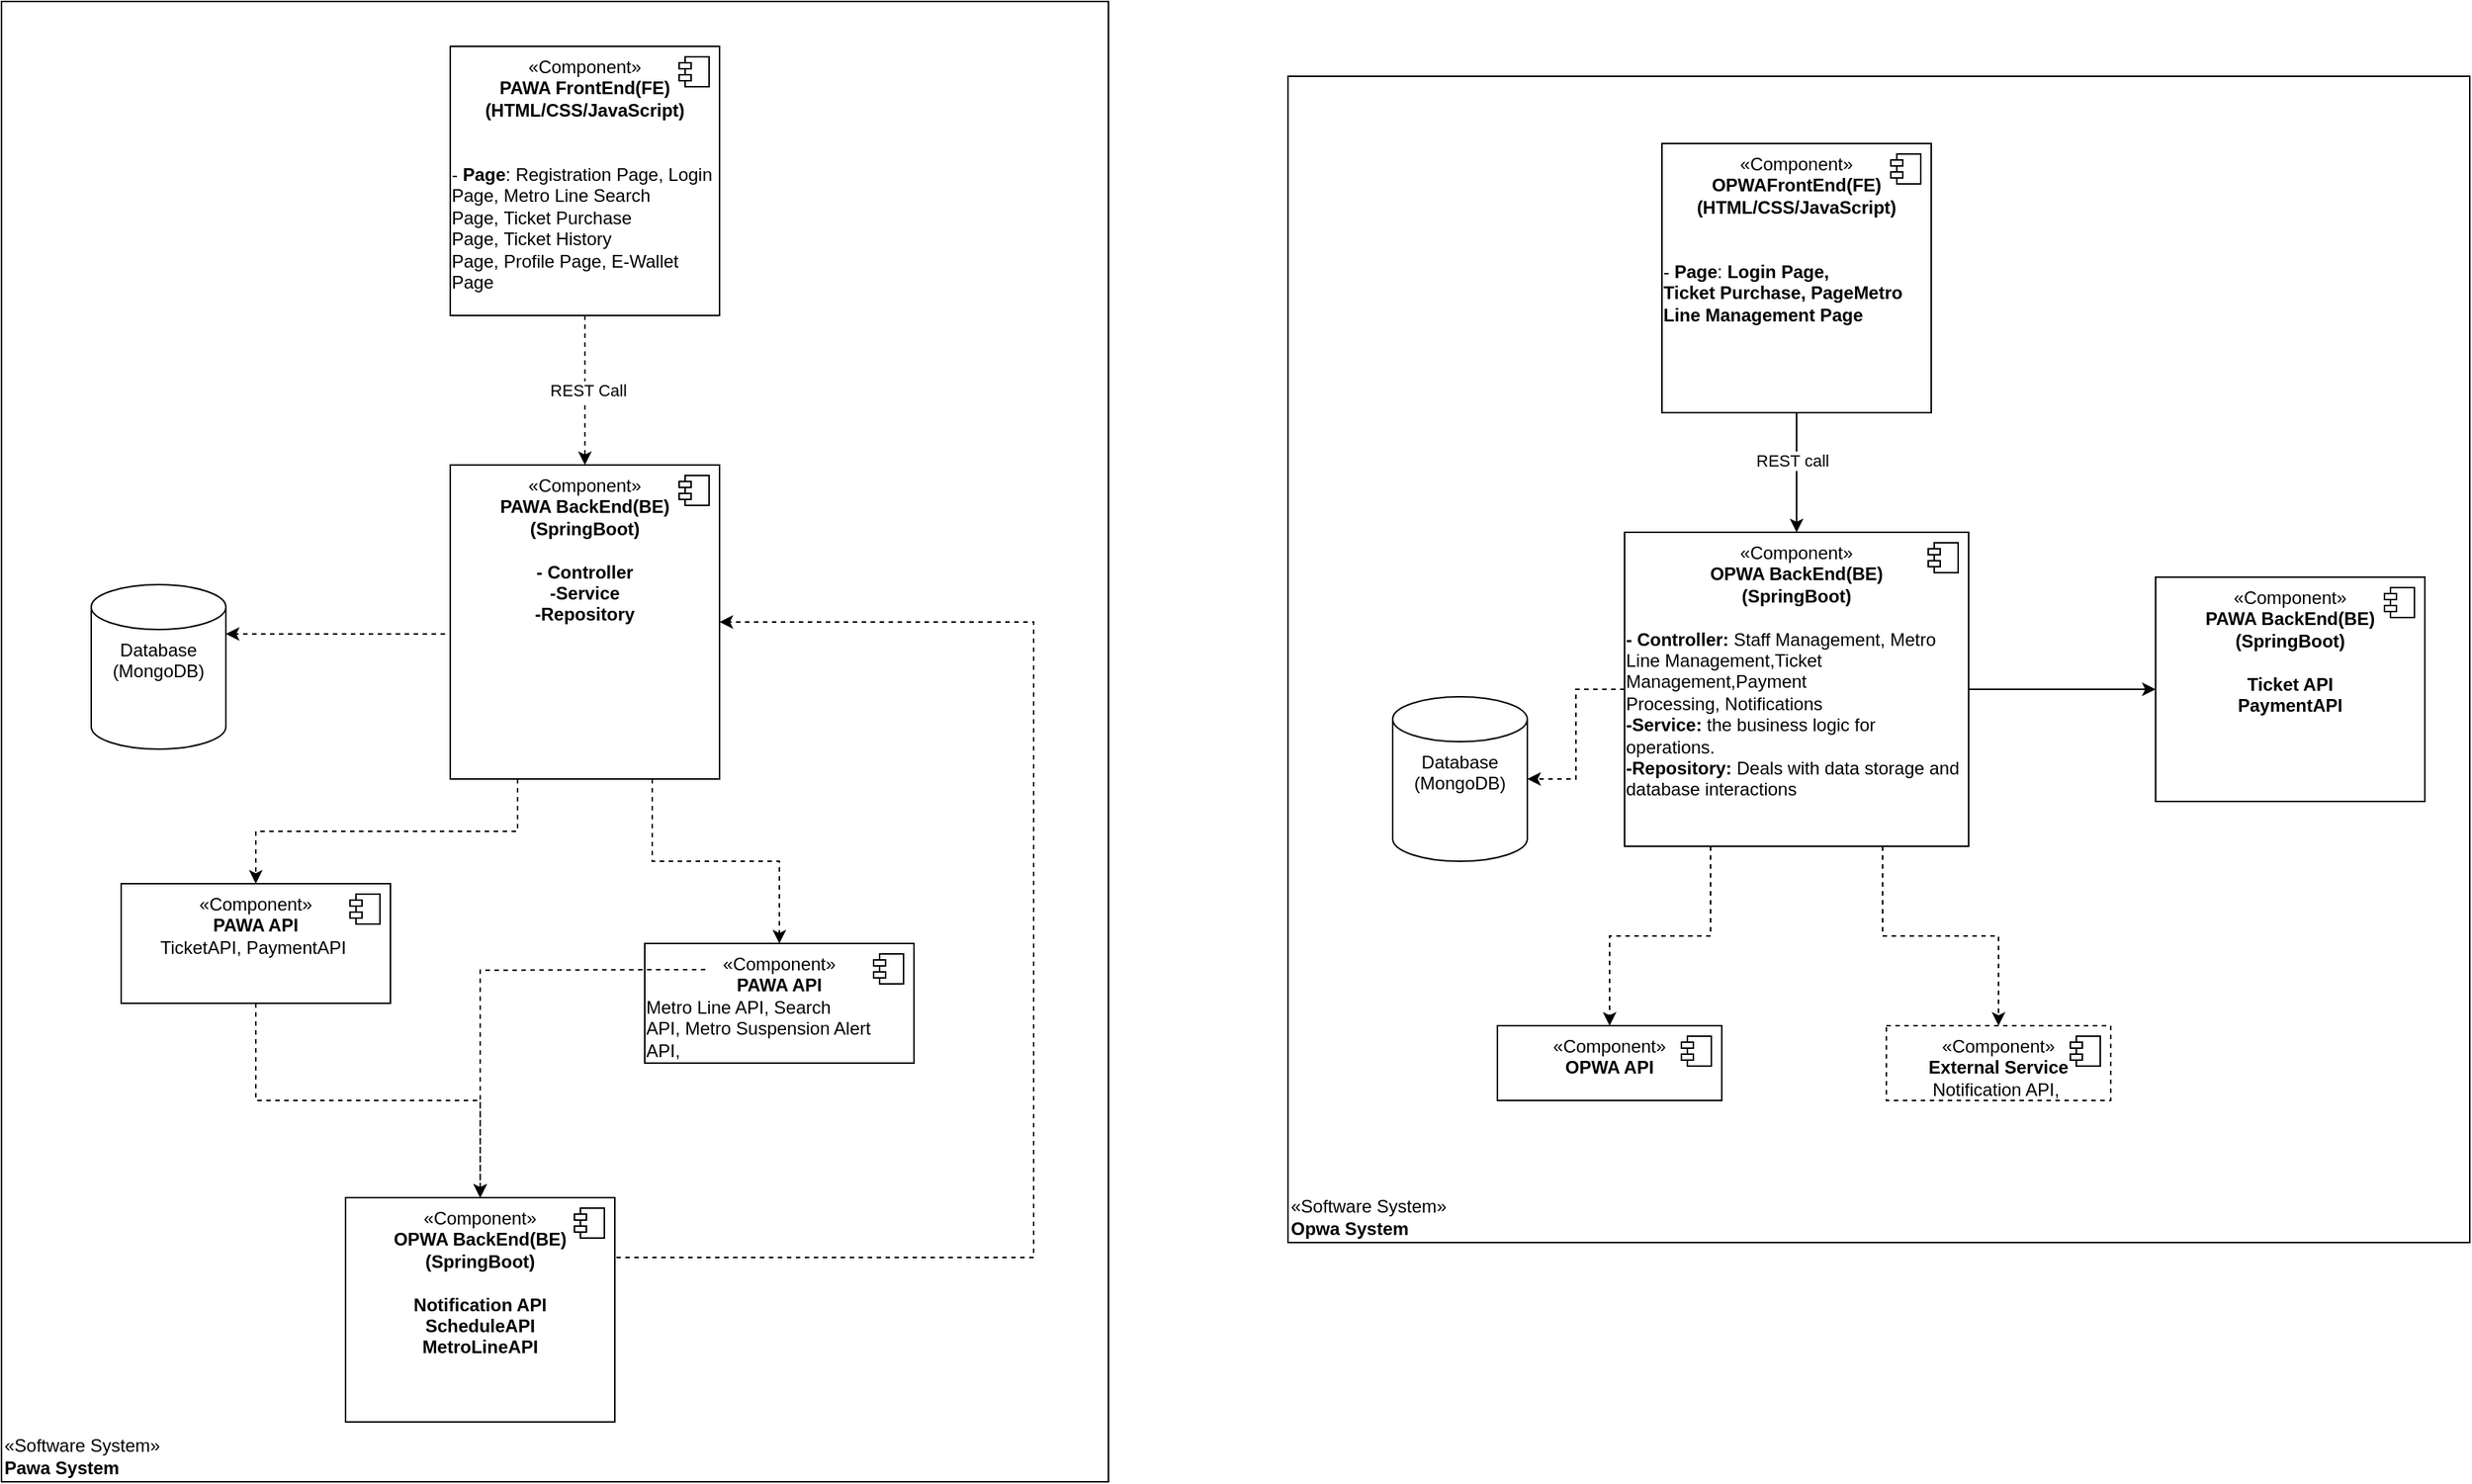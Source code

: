 <mxfile version="26.2.9">
  <diagram name="Page-1" id="9UPAaNp7l-a1O8bQFvtN">
    <mxGraphModel dx="2068" dy="1047" grid="1" gridSize="10" guides="1" tooltips="1" connect="1" arrows="1" fold="1" page="1" pageScale="1" pageWidth="4681" pageHeight="3300" math="0" shadow="0">
      <root>
        <mxCell id="0" />
        <mxCell id="1" parent="0" />
        <mxCell id="hFor3bDlhzHZQahshi7K-3" value="«Software System»&lt;br&gt;&lt;b&gt;Opwa System&lt;/b&gt;" style="html=1;whiteSpace=wrap;align=left;verticalAlign=bottom;" vertex="1" parent="1">
          <mxGeometry x="1280" y="400" width="790" height="780" as="geometry" />
        </mxCell>
        <mxCell id="hFor3bDlhzHZQahshi7K-2" value="«Software System»&lt;br&gt;&lt;b&gt;Pawa System&lt;/b&gt;" style="html=1;whiteSpace=wrap;align=left;verticalAlign=bottom;" vertex="1" parent="1">
          <mxGeometry x="420" y="350" width="740" height="990" as="geometry" />
        </mxCell>
        <mxCell id="cg44iBbyYJHXamoWZPsQ-135" style="edgeStyle=orthogonalEdgeStyle;rounded=0;orthogonalLoop=1;jettySize=auto;html=1;exitX=0.5;exitY=1;exitDx=0;exitDy=0;entryX=0.5;entryY=0;entryDx=0;entryDy=0;dashed=1;" parent="1" source="cg44iBbyYJHXamoWZPsQ-131" target="cg44iBbyYJHXamoWZPsQ-133" edge="1">
          <mxGeometry relative="1" as="geometry" />
        </mxCell>
        <mxCell id="cg44iBbyYJHXamoWZPsQ-136" value="REST Call" style="edgeLabel;html=1;align=center;verticalAlign=middle;resizable=0;points=[];" parent="cg44iBbyYJHXamoWZPsQ-135" vertex="1" connectable="0">
          <mxGeometry x="-0.004" y="2" relative="1" as="geometry">
            <mxPoint as="offset" />
          </mxGeometry>
        </mxCell>
        <mxCell id="cg44iBbyYJHXamoWZPsQ-131" value="«Component»&lt;br&gt;&lt;b&gt;PAWA FrontEnd(FE)&lt;/b&gt;&lt;div&gt;&lt;b&gt;(HTML/CSS/JavaScript)&lt;/b&gt;&lt;/div&gt;&lt;div&gt;&lt;b&gt;&lt;br&gt;&lt;/b&gt;&lt;/div&gt;&lt;div&gt;&lt;b&gt;&lt;br&gt;&lt;/b&gt;&lt;/div&gt;&lt;div style=&quot;text-align: left;&quot;&gt;- &lt;b&gt;Page&lt;/b&gt;: Registration Page,&amp;nbsp;&lt;span style=&quot;background-color: transparent; color: light-dark(rgb(0, 0, 0), rgb(255, 255, 255));&quot;&gt;Login Page,&amp;nbsp;&lt;/span&gt;&lt;span style=&quot;background-color: transparent; color: light-dark(rgb(0, 0, 0), rgb(255, 255, 255));&quot;&gt;Metro Line Search Page,&amp;nbsp;&lt;/span&gt;&lt;span style=&quot;background-color: transparent; color: light-dark(rgb(0, 0, 0), rgb(255, 255, 255));&quot;&gt;Ticket Purchase Page,&amp;nbsp;&lt;/span&gt;&lt;span style=&quot;background-color: transparent; color: light-dark(rgb(0, 0, 0), rgb(255, 255, 255));&quot;&gt;Ticket History Page,&amp;nbsp;&lt;/span&gt;&lt;span style=&quot;background-color: transparent; color: light-dark(rgb(0, 0, 0), rgb(255, 255, 255));&quot;&gt;Profile Page,&amp;nbsp;&lt;/span&gt;&lt;span style=&quot;background-color: transparent; color: light-dark(rgb(0, 0, 0), rgb(255, 255, 255));&quot;&gt;E-Wallet Page&lt;/span&gt;&lt;/div&gt;&lt;div style=&quot;text-align: left;&quot;&gt;&lt;br&gt;&lt;/div&gt;" style="html=1;dropTarget=0;whiteSpace=wrap;verticalAlign=top;" parent="1" vertex="1">
          <mxGeometry x="720" y="380" width="180" height="180" as="geometry" />
        </mxCell>
        <mxCell id="cg44iBbyYJHXamoWZPsQ-132" value="" style="shape=module;jettyWidth=8;jettyHeight=4;" parent="cg44iBbyYJHXamoWZPsQ-131" vertex="1">
          <mxGeometry x="1" width="20" height="20" relative="1" as="geometry">
            <mxPoint x="-27" y="7" as="offset" />
          </mxGeometry>
        </mxCell>
        <mxCell id="cg44iBbyYJHXamoWZPsQ-140" style="edgeStyle=orthogonalEdgeStyle;rounded=0;orthogonalLoop=1;jettySize=auto;html=1;exitX=0;exitY=0.75;exitDx=0;exitDy=0;dashed=1;" parent="1" source="cg44iBbyYJHXamoWZPsQ-133" target="cg44iBbyYJHXamoWZPsQ-137" edge="1">
          <mxGeometry relative="1" as="geometry">
            <Array as="points">
              <mxPoint x="570" y="773" />
            </Array>
          </mxGeometry>
        </mxCell>
        <mxCell id="cg44iBbyYJHXamoWZPsQ-143" style="edgeStyle=orthogonalEdgeStyle;rounded=0;orthogonalLoop=1;jettySize=auto;html=1;exitX=0.25;exitY=1;exitDx=0;exitDy=0;entryX=0.5;entryY=0;entryDx=0;entryDy=0;dashed=1;" parent="1" source="cg44iBbyYJHXamoWZPsQ-133" target="cg44iBbyYJHXamoWZPsQ-138" edge="1">
          <mxGeometry relative="1" as="geometry" />
        </mxCell>
        <mxCell id="cg44iBbyYJHXamoWZPsQ-144" style="edgeStyle=orthogonalEdgeStyle;rounded=0;orthogonalLoop=1;jettySize=auto;html=1;exitX=0.75;exitY=1;exitDx=0;exitDy=0;dashed=1;" parent="1" source="cg44iBbyYJHXamoWZPsQ-133" target="cg44iBbyYJHXamoWZPsQ-141" edge="1">
          <mxGeometry relative="1" as="geometry" />
        </mxCell>
        <mxCell id="cg44iBbyYJHXamoWZPsQ-133" value="«Component»&lt;br&gt;&lt;b&gt;PAWA BackEnd(BE)&lt;/b&gt;&lt;div&gt;&lt;b&gt;(SpringBoot)&lt;/b&gt;&lt;/div&gt;&lt;div&gt;&lt;br&gt;&lt;/div&gt;&lt;div&gt;&lt;b&gt;- Controller&lt;/b&gt;&lt;/div&gt;&lt;div&gt;&lt;b&gt;-Service&lt;/b&gt;&lt;/div&gt;&lt;div&gt;&lt;b&gt;-Repository&lt;/b&gt;&lt;/div&gt;&lt;div style=&quot;text-align: left;&quot;&gt;&lt;br&gt;&lt;/div&gt;" style="html=1;dropTarget=0;whiteSpace=wrap;verticalAlign=top;" parent="1" vertex="1">
          <mxGeometry x="720" y="660" width="180" height="210" as="geometry" />
        </mxCell>
        <mxCell id="cg44iBbyYJHXamoWZPsQ-134" value="" style="shape=module;jettyWidth=8;jettyHeight=4;" parent="cg44iBbyYJHXamoWZPsQ-133" vertex="1">
          <mxGeometry x="1" width="20" height="20" relative="1" as="geometry">
            <mxPoint x="-27" y="7" as="offset" />
          </mxGeometry>
        </mxCell>
        <mxCell id="cg44iBbyYJHXamoWZPsQ-137" value="Database&lt;div&gt;(MongoDB)&lt;/div&gt;&lt;div&gt;&lt;br&gt;&lt;/div&gt;&lt;div&gt;&lt;br&gt;&lt;/div&gt;" style="shape=cylinder3;whiteSpace=wrap;html=1;boundedLbl=1;backgroundOutline=1;size=15;verticalAlign=top;align=center;" parent="1" vertex="1">
          <mxGeometry x="480" y="740" width="90" height="110" as="geometry" />
        </mxCell>
        <mxCell id="cg44iBbyYJHXamoWZPsQ-147" style="edgeStyle=orthogonalEdgeStyle;rounded=0;orthogonalLoop=1;jettySize=auto;html=1;exitX=0.5;exitY=1;exitDx=0;exitDy=0;dashed=1;" parent="1" source="cg44iBbyYJHXamoWZPsQ-138" target="cg44iBbyYJHXamoWZPsQ-145" edge="1">
          <mxGeometry relative="1" as="geometry" />
        </mxCell>
        <mxCell id="cg44iBbyYJHXamoWZPsQ-138" value="«Component»&lt;br&gt;&lt;b&gt;PAWA API&lt;/b&gt;&lt;div style=&quot;text-align: left;&quot;&gt;TicketAPI, PaymentAPI&amp;nbsp;&lt;/div&gt;" style="html=1;dropTarget=0;whiteSpace=wrap;verticalAlign=top;" parent="1" vertex="1">
          <mxGeometry x="500" y="940" width="180" height="80" as="geometry" />
        </mxCell>
        <mxCell id="cg44iBbyYJHXamoWZPsQ-139" value="" style="shape=module;jettyWidth=8;jettyHeight=4;" parent="cg44iBbyYJHXamoWZPsQ-138" vertex="1">
          <mxGeometry x="1" width="20" height="20" relative="1" as="geometry">
            <mxPoint x="-27" y="7" as="offset" />
          </mxGeometry>
        </mxCell>
        <mxCell id="cg44iBbyYJHXamoWZPsQ-141" value="«Component»&lt;br&gt;&lt;b&gt;PAWA API&lt;/b&gt;&lt;div style=&quot;text-align: left;&quot;&gt;&lt;span style=&quot;text-align: center;&quot; data-end=&quot;1261&quot; data-start=&quot;1239&quot;&gt;Metro Line API,&amp;nbsp;&lt;/span&gt;&lt;span style=&quot;background-color: transparent; color: light-dark(rgb(0, 0, 0), rgb(255, 255, 255)); text-align: center;&quot; data-end=&quot;1261&quot; data-start=&quot;1239&quot;&gt;Search&amp;nbsp; API,&amp;nbsp;&lt;/span&gt;&lt;span style=&quot;background-color: transparent; color: light-dark(rgb(0, 0, 0), rgb(255, 255, 255)); text-align: center;&quot; data-end=&quot;1261&quot; data-start=&quot;1239&quot;&gt;Metro Suspension Alert API,&amp;nbsp;&lt;/span&gt;&lt;/div&gt;" style="html=1;dropTarget=0;whiteSpace=wrap;verticalAlign=top;" parent="1" vertex="1">
          <mxGeometry x="850" y="980" width="180" height="80" as="geometry" />
        </mxCell>
        <mxCell id="cg44iBbyYJHXamoWZPsQ-142" value="" style="shape=module;jettyWidth=8;jettyHeight=4;" parent="cg44iBbyYJHXamoWZPsQ-141" vertex="1">
          <mxGeometry x="1" width="20" height="20" relative="1" as="geometry">
            <mxPoint x="-27" y="7" as="offset" />
          </mxGeometry>
        </mxCell>
        <mxCell id="cg44iBbyYJHXamoWZPsQ-149" style="edgeStyle=orthogonalEdgeStyle;rounded=0;orthogonalLoop=1;jettySize=auto;html=1;exitX=0.75;exitY=1;exitDx=0;exitDy=0;entryX=1;entryY=0.5;entryDx=0;entryDy=0;dashed=1;" parent="1" source="cg44iBbyYJHXamoWZPsQ-145" target="cg44iBbyYJHXamoWZPsQ-133" edge="1">
          <mxGeometry relative="1" as="geometry">
            <Array as="points">
              <mxPoint x="805" y="1190" />
              <mxPoint x="1110" y="1190" />
              <mxPoint x="1110" y="735" />
            </Array>
          </mxGeometry>
        </mxCell>
        <mxCell id="cg44iBbyYJHXamoWZPsQ-145" value="«Component»&lt;br&gt;&lt;b&gt;OPWA BackEnd(BE)&lt;/b&gt;&lt;div&gt;&lt;b&gt;(SpringBoot)&lt;/b&gt;&lt;/div&gt;&lt;div&gt;&lt;br&gt;&lt;/div&gt;&lt;div&gt;&lt;b&gt;Notification API&lt;/b&gt;&lt;/div&gt;&lt;div&gt;&lt;b&gt;ScheduleAPI&lt;/b&gt;&lt;/div&gt;&lt;div&gt;&lt;b&gt;MetroLineAPI&lt;/b&gt;&lt;/div&gt;&lt;div&gt;&lt;b&gt;&lt;br&gt;&lt;/b&gt;&lt;/div&gt;&lt;div style=&quot;text-align: left;&quot;&gt;&lt;br&gt;&lt;/div&gt;" style="html=1;dropTarget=0;whiteSpace=wrap;verticalAlign=top;" parent="1" vertex="1">
          <mxGeometry x="650" y="1150" width="180" height="150" as="geometry" />
        </mxCell>
        <mxCell id="cg44iBbyYJHXamoWZPsQ-146" value="" style="shape=module;jettyWidth=8;jettyHeight=4;" parent="cg44iBbyYJHXamoWZPsQ-145" vertex="1">
          <mxGeometry x="1" width="20" height="20" relative="1" as="geometry">
            <mxPoint x="-27" y="7" as="offset" />
          </mxGeometry>
        </mxCell>
        <mxCell id="cg44iBbyYJHXamoWZPsQ-148" style="edgeStyle=orthogonalEdgeStyle;rounded=0;orthogonalLoop=1;jettySize=auto;html=1;exitX=0.5;exitY=1;exitDx=0;exitDy=0;dashed=1;" parent="1" target="cg44iBbyYJHXamoWZPsQ-145" edge="1">
          <mxGeometry relative="1" as="geometry">
            <mxPoint x="890.54" y="997.43" as="sourcePoint" />
            <mxPoint x="770.0" y="1149.98" as="targetPoint" />
          </mxGeometry>
        </mxCell>
        <mxCell id="cg44iBbyYJHXamoWZPsQ-154" style="edgeStyle=orthogonalEdgeStyle;rounded=0;orthogonalLoop=1;jettySize=auto;html=1;exitX=0.5;exitY=1;exitDx=0;exitDy=0;" parent="1" source="cg44iBbyYJHXamoWZPsQ-150" target="cg44iBbyYJHXamoWZPsQ-152" edge="1">
          <mxGeometry relative="1" as="geometry" />
        </mxCell>
        <mxCell id="cg44iBbyYJHXamoWZPsQ-167" value="REST call" style="edgeLabel;html=1;align=center;verticalAlign=middle;resizable=0;points=[];" parent="cg44iBbyYJHXamoWZPsQ-154" vertex="1" connectable="0">
          <mxGeometry x="-0.207" y="-3" relative="1" as="geometry">
            <mxPoint as="offset" />
          </mxGeometry>
        </mxCell>
        <mxCell id="cg44iBbyYJHXamoWZPsQ-150" value="«Component»&lt;br&gt;&lt;b&gt;OPWAFrontEnd(FE)&lt;/b&gt;&lt;div&gt;&lt;b&gt;(HTML/CSS/JavaScript)&lt;/b&gt;&lt;/div&gt;&lt;div&gt;&lt;b&gt;&lt;br&gt;&lt;/b&gt;&lt;/div&gt;&lt;div&gt;&lt;b&gt;&lt;br&gt;&lt;/b&gt;&lt;/div&gt;&lt;div style=&quot;text-align: left;&quot;&gt;- &lt;b&gt;Page&lt;/b&gt;:&amp;nbsp;&lt;b style=&quot;background-color: transparent; color: light-dark(rgb(0, 0, 0), rgb(255, 255, 255));&quot;&gt;Login Page,&amp;nbsp;&lt;/b&gt;&lt;/div&gt;&lt;div style=&quot;text-align: left;&quot;&gt;&lt;b&gt;Ticket Purchase, Page&lt;/b&gt;&lt;b style=&quot;background-color: transparent; color: light-dark(rgb(0, 0, 0), rgb(255, 255, 255));&quot;&gt;Metro Line Management Page&lt;/b&gt;&lt;br&gt;&lt;/div&gt;" style="html=1;dropTarget=0;whiteSpace=wrap;verticalAlign=top;" parent="1" vertex="1">
          <mxGeometry x="1530" y="445" width="180" height="180" as="geometry" />
        </mxCell>
        <mxCell id="cg44iBbyYJHXamoWZPsQ-151" value="" style="shape=module;jettyWidth=8;jettyHeight=4;" parent="cg44iBbyYJHXamoWZPsQ-150" vertex="1">
          <mxGeometry x="1" width="20" height="20" relative="1" as="geometry">
            <mxPoint x="-27" y="7" as="offset" />
          </mxGeometry>
        </mxCell>
        <mxCell id="cg44iBbyYJHXamoWZPsQ-157" style="edgeStyle=orthogonalEdgeStyle;rounded=0;orthogonalLoop=1;jettySize=auto;html=1;exitX=0.25;exitY=1;exitDx=0;exitDy=0;dashed=1;" parent="1" source="cg44iBbyYJHXamoWZPsQ-152" target="cg44iBbyYJHXamoWZPsQ-155" edge="1">
          <mxGeometry relative="1" as="geometry" />
        </mxCell>
        <mxCell id="cg44iBbyYJHXamoWZPsQ-161" style="edgeStyle=orthogonalEdgeStyle;rounded=0;orthogonalLoop=1;jettySize=auto;html=1;exitX=0.75;exitY=1;exitDx=0;exitDy=0;dashed=1;" parent="1" source="cg44iBbyYJHXamoWZPsQ-152" target="cg44iBbyYJHXamoWZPsQ-158" edge="1">
          <mxGeometry relative="1" as="geometry" />
        </mxCell>
        <mxCell id="cg44iBbyYJHXamoWZPsQ-163" style="edgeStyle=orthogonalEdgeStyle;rounded=0;orthogonalLoop=1;jettySize=auto;html=1;exitX=0;exitY=0.5;exitDx=0;exitDy=0;dashed=1;" parent="1" source="cg44iBbyYJHXamoWZPsQ-152" target="cg44iBbyYJHXamoWZPsQ-162" edge="1">
          <mxGeometry relative="1" as="geometry" />
        </mxCell>
        <mxCell id="cg44iBbyYJHXamoWZPsQ-166" style="edgeStyle=orthogonalEdgeStyle;rounded=0;orthogonalLoop=1;jettySize=auto;html=1;" parent="1" source="cg44iBbyYJHXamoWZPsQ-152" target="cg44iBbyYJHXamoWZPsQ-164" edge="1">
          <mxGeometry relative="1" as="geometry" />
        </mxCell>
        <mxCell id="cg44iBbyYJHXamoWZPsQ-152" value="«Component»&lt;br&gt;&lt;b&gt;OPWA BackEnd(BE)&lt;/b&gt;&lt;div&gt;&lt;b&gt;(SpringBoot)&lt;/b&gt;&lt;/div&gt;&lt;div&gt;&lt;br&gt;&lt;/div&gt;&lt;div style=&quot;text-align: left;&quot;&gt;&lt;b&gt;- Controller:&amp;nbsp;&lt;/b&gt;&lt;span style=&quot;background-color: transparent; color: light-dark(rgb(0, 0, 0), rgb(255, 255, 255));&quot; data-end=&quot;619&quot; data-start=&quot;599&quot;&gt;Staff Management,&amp;nbsp;&lt;/span&gt;&lt;span style=&quot;background-color: transparent; color: light-dark(rgb(0, 0, 0), rgb(255, 255, 255));&quot; data-end=&quot;652&quot; data-start=&quot;627&quot;&gt;Metro Line Management,&lt;/span&gt;&lt;span style=&quot;background-color: transparent; color: light-dark(rgb(0, 0, 0), rgb(255, 255, 255));&quot; data-end=&quot;681&quot; data-start=&quot;660&quot;&gt;Ticket Management,&lt;/span&gt;&lt;span style=&quot;background-color: transparent; color: light-dark(rgb(0, 0, 0), rgb(255, 255, 255));&quot; data-end=&quot;711&quot; data-start=&quot;689&quot;&gt;Payment Processing,&amp;nbsp;&lt;/span&gt;&lt;span style=&quot;background-color: transparent; color: light-dark(rgb(0, 0, 0), rgb(255, 255, 255));&quot; data-end=&quot;736&quot; data-start=&quot;719&quot;&gt;Notifications&lt;/span&gt;&lt;/div&gt;&lt;div style=&quot;text-align: left;&quot;&gt;&lt;b style=&quot;background-color: transparent; color: light-dark(rgb(0, 0, 0), rgb(255, 255, 255));&quot;&gt;-Service:&amp;nbsp;&lt;/b&gt;&lt;span style=&quot;background-color: transparent; color: light-dark(rgb(0, 0, 0), rgb(255, 255, 255)); text-align: center;&quot;&gt;the business logic for operations.&lt;/span&gt;&lt;/div&gt;&lt;div style=&quot;text-align: left;&quot;&gt;&lt;b&gt;-Repository:&amp;nbsp;&lt;/b&gt;&lt;span style=&quot;background-color: transparent; color: light-dark(rgb(0, 0, 0), rgb(255, 255, 255)); text-align: center;&quot;&gt;Deals with &lt;/span&gt;&lt;span style=&quot;background-color: transparent; color: light-dark(rgb(0, 0, 0), rgb(255, 255, 255)); text-align: center;&quot; data-end=&quot;930&quot; data-start=&quot;914&quot;&gt;data storage&lt;/span&gt;&lt;span style=&quot;background-color: transparent; color: light-dark(rgb(0, 0, 0), rgb(255, 255, 255)); text-align: center;&quot;&gt; and &lt;/span&gt;&lt;span style=&quot;background-color: transparent; color: light-dark(rgb(0, 0, 0), rgb(255, 255, 255)); text-align: center;&quot; data-end=&quot;960&quot; data-start=&quot;935&quot;&gt;database interactions&lt;/span&gt;&lt;/div&gt;&lt;div style=&quot;text-align: left;&quot;&gt;&lt;br&gt;&lt;/div&gt;" style="html=1;dropTarget=0;whiteSpace=wrap;verticalAlign=top;" parent="1" vertex="1">
          <mxGeometry x="1505" y="705" width="230" height="210" as="geometry" />
        </mxCell>
        <mxCell id="cg44iBbyYJHXamoWZPsQ-153" value="" style="shape=module;jettyWidth=8;jettyHeight=4;" parent="cg44iBbyYJHXamoWZPsQ-152" vertex="1">
          <mxGeometry x="1" width="20" height="20" relative="1" as="geometry">
            <mxPoint x="-27" y="7" as="offset" />
          </mxGeometry>
        </mxCell>
        <mxCell id="cg44iBbyYJHXamoWZPsQ-155" value="«Component»&lt;br&gt;&lt;b&gt;OPWA API&lt;/b&gt;" style="html=1;dropTarget=0;whiteSpace=wrap;verticalAlign=top;" parent="1" vertex="1">
          <mxGeometry x="1420" y="1035" width="150" height="50" as="geometry" />
        </mxCell>
        <mxCell id="cg44iBbyYJHXamoWZPsQ-156" value="" style="shape=module;jettyWidth=8;jettyHeight=4;" parent="cg44iBbyYJHXamoWZPsQ-155" vertex="1">
          <mxGeometry x="1" width="20" height="20" relative="1" as="geometry">
            <mxPoint x="-27" y="7" as="offset" />
          </mxGeometry>
        </mxCell>
        <mxCell id="cg44iBbyYJHXamoWZPsQ-158" value="«Component»&lt;br&gt;&lt;b&gt;External Service&lt;/b&gt;&lt;div&gt;Notification API,&amp;nbsp;&lt;b&gt;&lt;/b&gt;&lt;/div&gt;" style="html=1;dropTarget=0;whiteSpace=wrap;verticalAlign=top;dashed=1;" parent="1" vertex="1">
          <mxGeometry x="1680" y="1035" width="150" height="50" as="geometry" />
        </mxCell>
        <mxCell id="cg44iBbyYJHXamoWZPsQ-159" value="" style="shape=module;jettyWidth=8;jettyHeight=4;" parent="cg44iBbyYJHXamoWZPsQ-158" vertex="1">
          <mxGeometry x="1" width="20" height="20" relative="1" as="geometry">
            <mxPoint x="-27" y="7" as="offset" />
          </mxGeometry>
        </mxCell>
        <mxCell id="cg44iBbyYJHXamoWZPsQ-162" value="Database&lt;div&gt;(MongoDB)&lt;/div&gt;&lt;div&gt;&lt;br&gt;&lt;/div&gt;&lt;div&gt;&lt;br&gt;&lt;/div&gt;" style="shape=cylinder3;whiteSpace=wrap;html=1;boundedLbl=1;backgroundOutline=1;size=15;verticalAlign=top;align=center;" parent="1" vertex="1">
          <mxGeometry x="1350" y="815" width="90" height="110" as="geometry" />
        </mxCell>
        <mxCell id="cg44iBbyYJHXamoWZPsQ-164" value="«Component»&lt;br&gt;&lt;b&gt;PAWA BackEnd(BE)&lt;/b&gt;&lt;div&gt;&lt;b&gt;(SpringBoot)&lt;/b&gt;&lt;/div&gt;&lt;div&gt;&lt;br&gt;&lt;/div&gt;&lt;div&gt;&lt;strong style=&quot;background-color: transparent; color: light-dark(rgb(0, 0, 0), rgb(255, 255, 255));&quot; data-end=&quot;247&quot; data-start=&quot;228&quot;&gt;Ticket &lt;/strong&gt;&lt;b&gt;API&lt;/b&gt;&lt;/div&gt;&lt;div&gt;&lt;b&gt;PaymentAPI&lt;/b&gt;&lt;/div&gt;&lt;div&gt;&lt;br&gt;&lt;/div&gt;&lt;div&gt;&lt;b&gt;&lt;br&gt;&lt;/b&gt;&lt;/div&gt;&lt;div style=&quot;text-align: left;&quot;&gt;&lt;br&gt;&lt;/div&gt;" style="html=1;dropTarget=0;whiteSpace=wrap;verticalAlign=top;" parent="1" vertex="1">
          <mxGeometry x="1860" y="735" width="180" height="150" as="geometry" />
        </mxCell>
        <mxCell id="cg44iBbyYJHXamoWZPsQ-165" value="" style="shape=module;jettyWidth=8;jettyHeight=4;" parent="cg44iBbyYJHXamoWZPsQ-164" vertex="1">
          <mxGeometry x="1" width="20" height="20" relative="1" as="geometry">
            <mxPoint x="-27" y="7" as="offset" />
          </mxGeometry>
        </mxCell>
      </root>
    </mxGraphModel>
  </diagram>
</mxfile>
